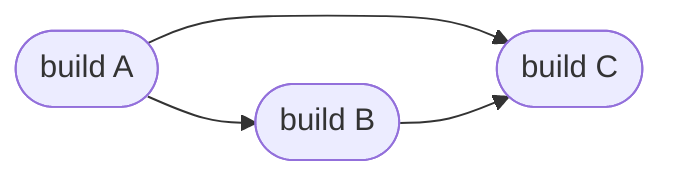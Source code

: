 flowchart LR
classDef forced stroke:red,stroke-width:3px
classDef required stroke:orange,stroke-width:3px
classDef selected stroke:black,stroke-width:3px
A:build(["build A"])
B:build(["build B"])
C:build(["build C"])
A:build --> B:build
A:build --> C:build
B:build --> C:build